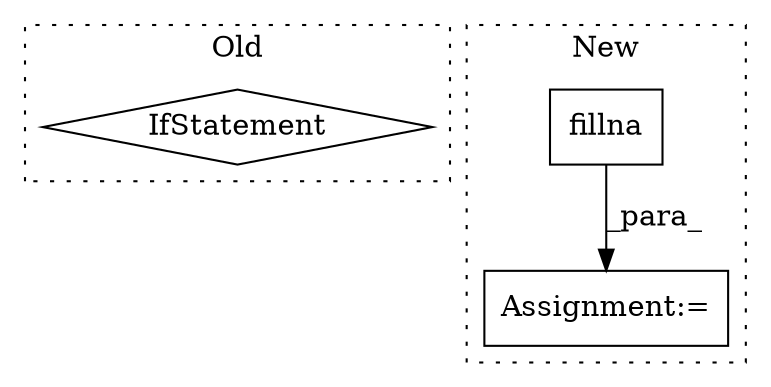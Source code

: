 digraph G {
subgraph cluster0 {
1 [label="IfStatement" a="25" s="6508" l="3" shape="diamond"];
label = "Old";
style="dotted";
}
subgraph cluster1 {
2 [label="fillna" a="32" s="6583,6602" l="7,1" shape="box"];
3 [label="Assignment:=" a="7" s="6626" l="1" shape="box"];
label = "New";
style="dotted";
}
2 -> 3 [label="_para_"];
}